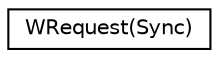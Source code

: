digraph "Graphical Class Hierarchy"
{
  edge [fontname="Helvetica",fontsize="10",labelfontname="Helvetica",labelfontsize="10"];
  node [fontname="Helvetica",fontsize="10",shape=record];
  rankdir="LR";
  Node1 [label="WRequest(Sync)",height=0.2,width=0.4,color="black", fillcolor="white", style="filled",URL="$category_w_request_07_sync_08.html"];
}
